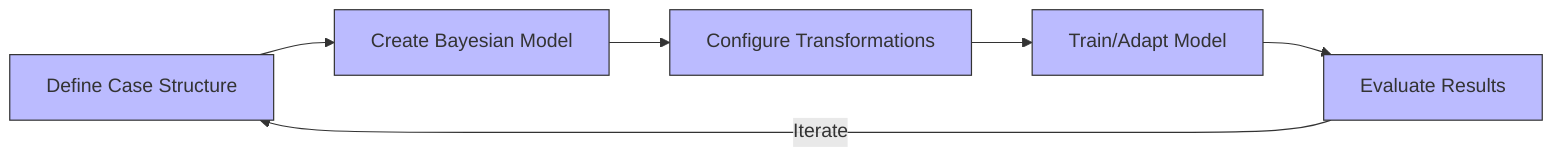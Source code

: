 flowchart LR
    A[Define Case Structure] --> B[Create Bayesian Model]
    B --> C[Configure Transformations]
    C --> D[Train/Adapt Model]
    D --> E[Evaluate Results]
    E -->|Iterate| A
    
    style A fill:#bbf,stroke:#333
    style B fill:#bbf,stroke:#333
    style C fill:#bbf,stroke:#333
    style D fill:#bbf,stroke:#333
    style E fill:#bbf,stroke:#333